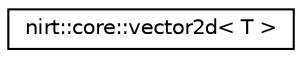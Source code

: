 digraph "Graphical Class Hierarchy"
{
 // LATEX_PDF_SIZE
  edge [fontname="Helvetica",fontsize="10",labelfontname="Helvetica",labelfontsize="10"];
  node [fontname="Helvetica",fontsize="10",shape=record];
  rankdir="LR";
  Node0 [label="nirt::core::vector2d\< T \>",height=0.2,width=0.4,color="black", fillcolor="white", style="filled",URL="$classnirt_1_1core_1_1vector2d.html",tooltip="2d vector template class with lots of operators and methods."];
}
